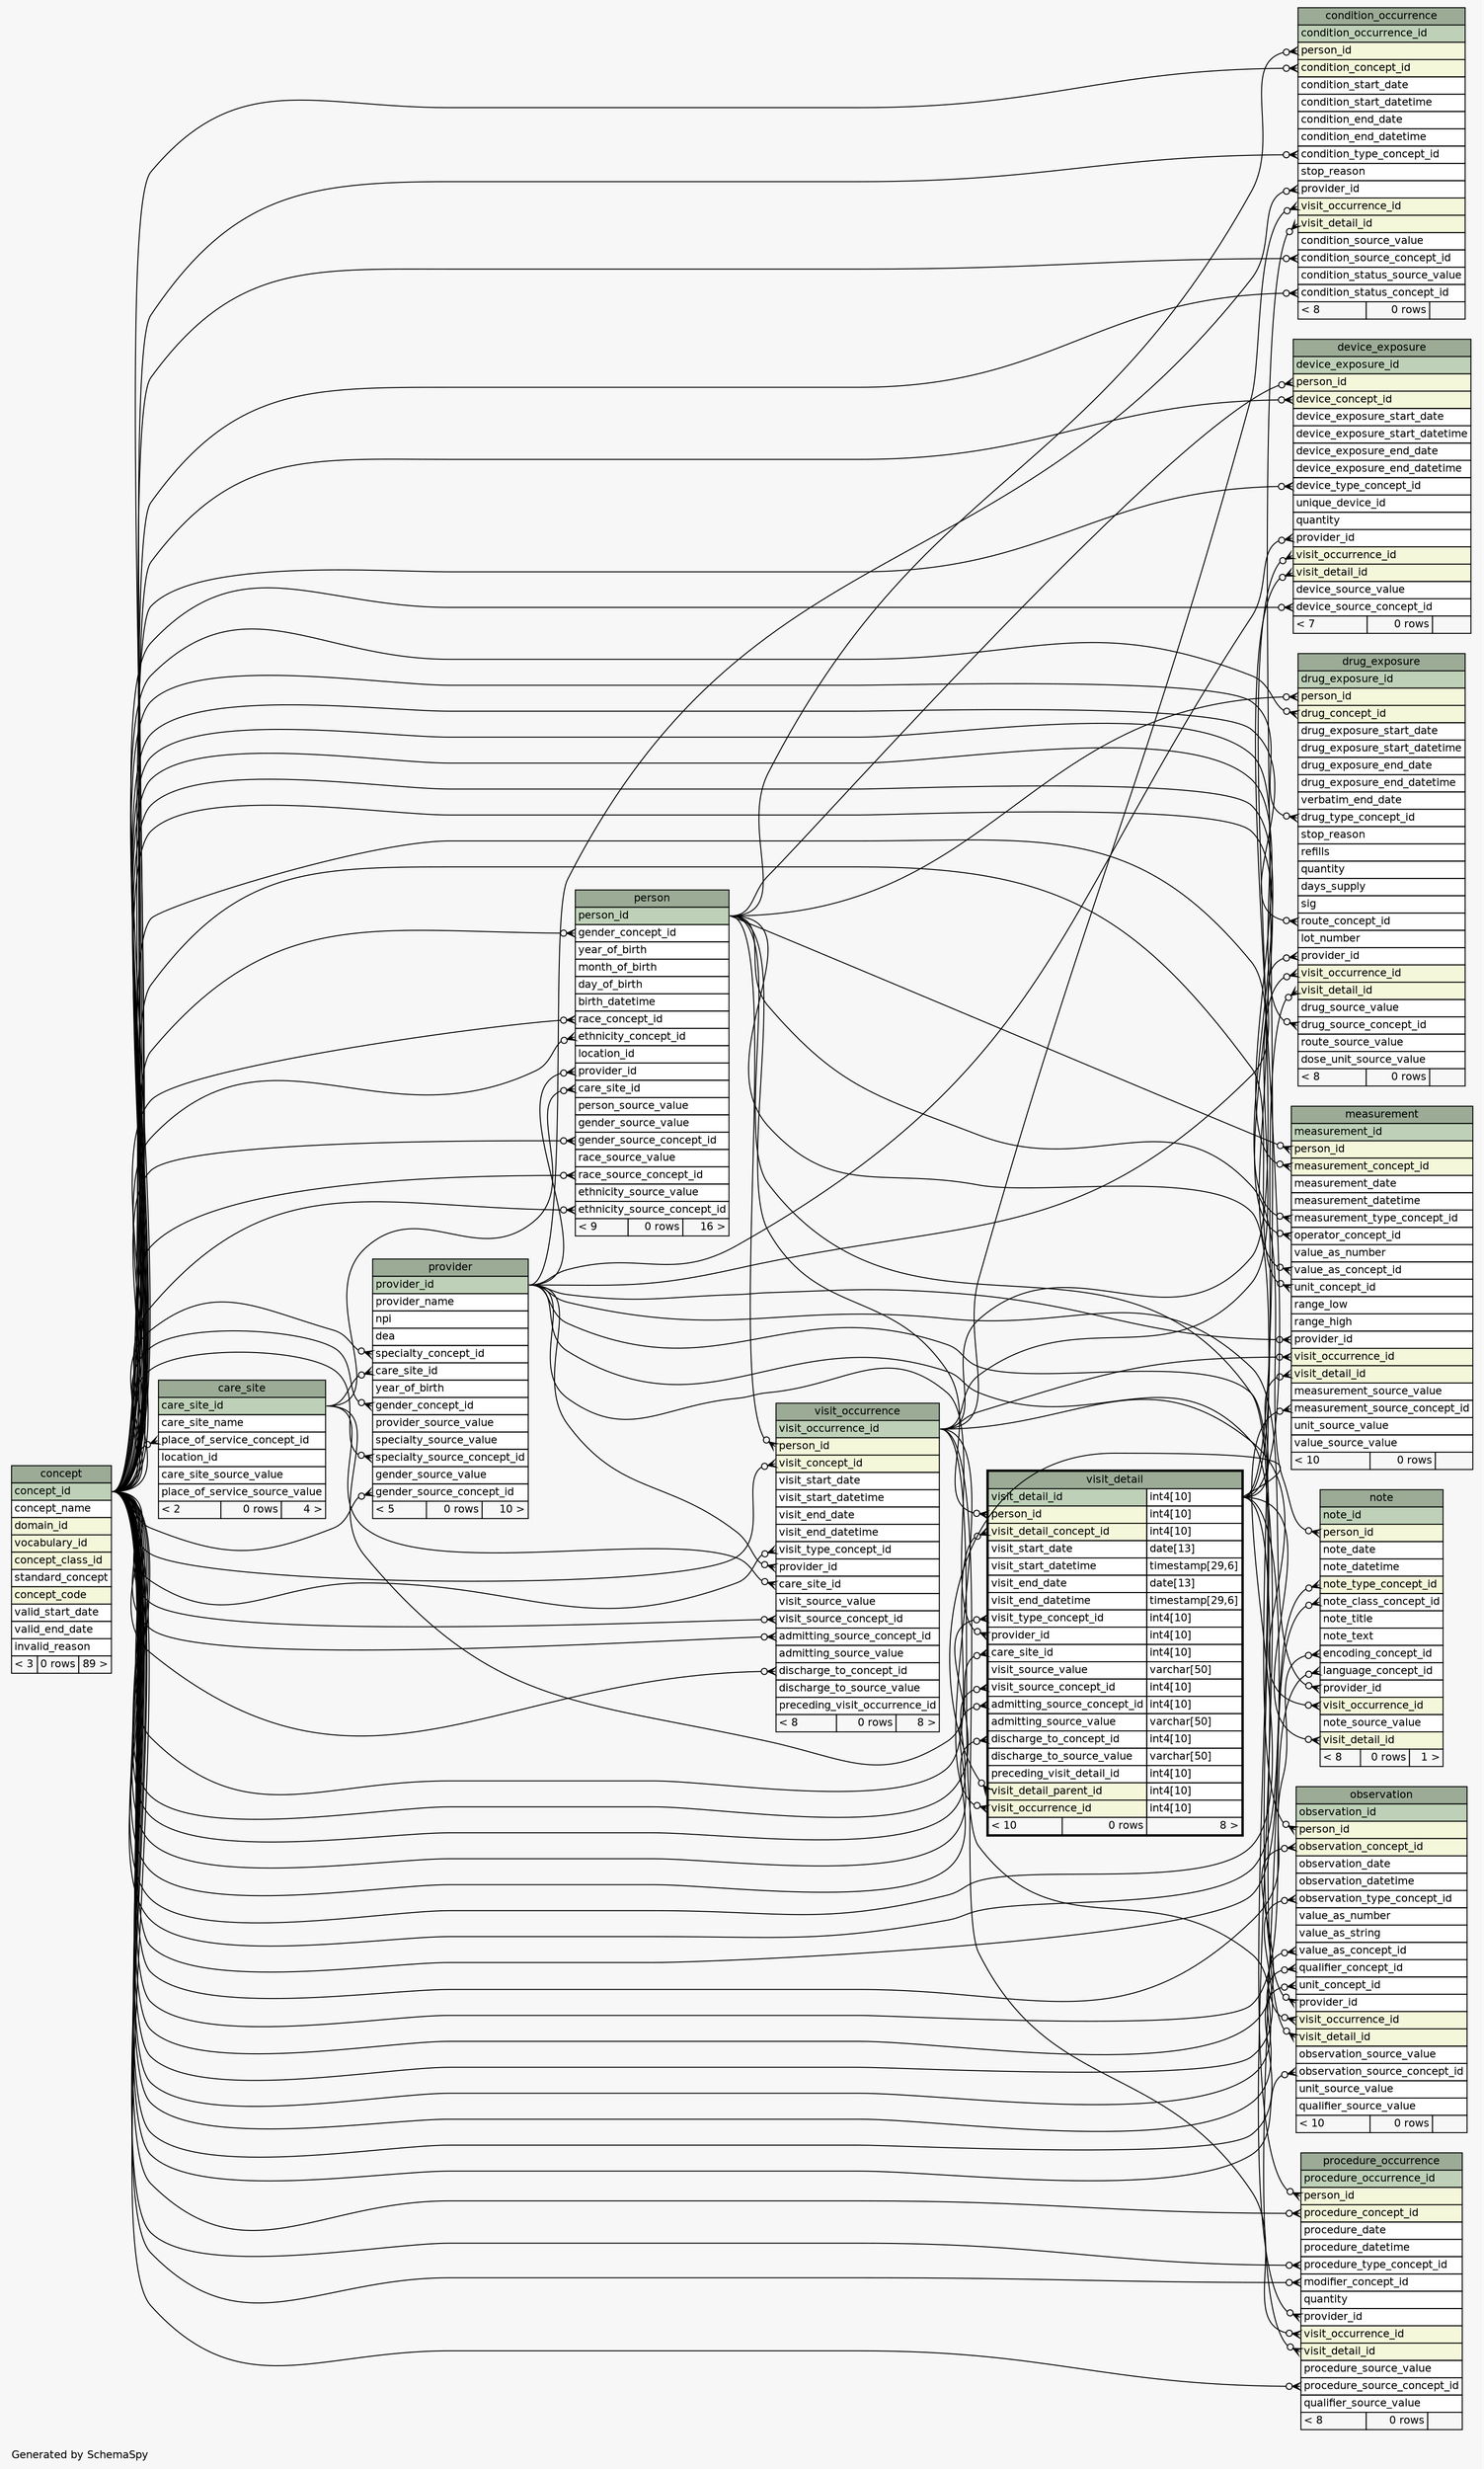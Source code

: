 // dot 2.38.0 on Linux 4.10.0-32-generic
// SchemaSpy rev 590
digraph "oneDegreeRelationshipsDiagram" {
  graph [
    rankdir="RL"
    bgcolor="#f7f7f7"
    label="\nGenerated by SchemaSpy"
    labeljust="l"
    nodesep="0.18"
    ranksep="0.46"
    fontname="Helvetica"
    fontsize="11"
  ];
  node [
    fontname="Helvetica"
    fontsize="11"
    shape="plaintext"
  ];
  edge [
    arrowsize="0.8"
  ];
  "care_site":"place_of_service_concept_id":w -> "concept":"concept_id":e [arrowhead=none dir=back arrowtail=crowodot];
  "condition_occurrence":"condition_concept_id":w -> "concept":"concept_id":e [arrowhead=none dir=back arrowtail=crowodot];
  "condition_occurrence":"condition_source_concept_id":w -> "concept":"concept_id":e [arrowhead=none dir=back arrowtail=crowodot];
  "condition_occurrence":"condition_status_concept_id":w -> "concept":"concept_id":e [arrowhead=none dir=back arrowtail=crowodot];
  "condition_occurrence":"condition_type_concept_id":w -> "concept":"concept_id":e [arrowhead=none dir=back arrowtail=crowodot];
  "condition_occurrence":"person_id":w -> "person":"person_id":e [arrowhead=none dir=back arrowtail=crowodot];
  "condition_occurrence":"provider_id":w -> "provider":"provider_id":e [arrowhead=none dir=back arrowtail=crowodot];
  "condition_occurrence":"visit_detail_id":w -> "visit_detail":"visit_detail_id.type":e [arrowhead=none dir=back arrowtail=crowodot];
  "condition_occurrence":"visit_occurrence_id":w -> "visit_occurrence":"visit_occurrence_id":e [arrowhead=none dir=back arrowtail=crowodot];
  "device_exposure":"device_concept_id":w -> "concept":"concept_id":e [arrowhead=none dir=back arrowtail=crowodot];
  "device_exposure":"device_source_concept_id":w -> "concept":"concept_id":e [arrowhead=none dir=back arrowtail=crowodot];
  "device_exposure":"device_type_concept_id":w -> "concept":"concept_id":e [arrowhead=none dir=back arrowtail=crowodot];
  "device_exposure":"person_id":w -> "person":"person_id":e [arrowhead=none dir=back arrowtail=crowodot];
  "device_exposure":"provider_id":w -> "provider":"provider_id":e [arrowhead=none dir=back arrowtail=crowodot];
  "device_exposure":"visit_detail_id":w -> "visit_detail":"visit_detail_id.type":e [arrowhead=none dir=back arrowtail=crowodot];
  "device_exposure":"visit_occurrence_id":w -> "visit_occurrence":"visit_occurrence_id":e [arrowhead=none dir=back arrowtail=crowodot];
  "drug_exposure":"drug_concept_id":w -> "concept":"concept_id":e [arrowhead=none dir=back arrowtail=crowodot];
  "drug_exposure":"drug_source_concept_id":w -> "concept":"concept_id":e [arrowhead=none dir=back arrowtail=crowodot];
  "drug_exposure":"drug_type_concept_id":w -> "concept":"concept_id":e [arrowhead=none dir=back arrowtail=crowodot];
  "drug_exposure":"person_id":w -> "person":"person_id":e [arrowhead=none dir=back arrowtail=crowodot];
  "drug_exposure":"provider_id":w -> "provider":"provider_id":e [arrowhead=none dir=back arrowtail=crowodot];
  "drug_exposure":"route_concept_id":w -> "concept":"concept_id":e [arrowhead=none dir=back arrowtail=crowodot];
  "drug_exposure":"visit_detail_id":w -> "visit_detail":"visit_detail_id.type":e [arrowhead=none dir=back arrowtail=crowodot];
  "drug_exposure":"visit_occurrence_id":w -> "visit_occurrence":"visit_occurrence_id":e [arrowhead=none dir=back arrowtail=crowodot];
  "measurement":"measurement_concept_id":w -> "concept":"concept_id":e [arrowhead=none dir=back arrowtail=crowodot];
  "measurement":"measurement_source_concept_id":w -> "concept":"concept_id":e [arrowhead=none dir=back arrowtail=crowodot];
  "measurement":"measurement_type_concept_id":w -> "concept":"concept_id":e [arrowhead=none dir=back arrowtail=crowodot];
  "measurement":"operator_concept_id":w -> "concept":"concept_id":e [arrowhead=none dir=back arrowtail=crowodot];
  "measurement":"person_id":w -> "person":"person_id":e [arrowhead=none dir=back arrowtail=crowodot];
  "measurement":"provider_id":w -> "provider":"provider_id":e [arrowhead=none dir=back arrowtail=crowodot];
  "measurement":"unit_concept_id":w -> "concept":"concept_id":e [arrowhead=none dir=back arrowtail=crowodot];
  "measurement":"value_as_concept_id":w -> "concept":"concept_id":e [arrowhead=none dir=back arrowtail=crowodot];
  "measurement":"visit_detail_id":w -> "visit_detail":"visit_detail_id.type":e [arrowhead=none dir=back arrowtail=crowodot];
  "measurement":"visit_occurrence_id":w -> "visit_occurrence":"visit_occurrence_id":e [arrowhead=none dir=back arrowtail=crowodot];
  "note":"encoding_concept_id":w -> "concept":"concept_id":e [arrowhead=none dir=back arrowtail=crowodot];
  "note":"language_concept_id":w -> "concept":"concept_id":e [arrowhead=none dir=back arrowtail=crowodot];
  "note":"note_class_concept_id":w -> "concept":"concept_id":e [arrowhead=none dir=back arrowtail=crowodot];
  "note":"note_type_concept_id":w -> "concept":"concept_id":e [arrowhead=none dir=back arrowtail=crowodot];
  "note":"person_id":w -> "person":"person_id":e [arrowhead=none dir=back arrowtail=crowodot];
  "note":"provider_id":w -> "provider":"provider_id":e [arrowhead=none dir=back arrowtail=crowodot];
  "note":"visit_detail_id":w -> "visit_detail":"visit_detail_id.type":e [arrowhead=none dir=back arrowtail=crowodot];
  "note":"visit_occurrence_id":w -> "visit_occurrence":"visit_occurrence_id":e [arrowhead=none dir=back arrowtail=crowodot];
  "observation":"observation_concept_id":w -> "concept":"concept_id":e [arrowhead=none dir=back arrowtail=crowodot];
  "observation":"observation_source_concept_id":w -> "concept":"concept_id":e [arrowhead=none dir=back arrowtail=crowodot];
  "observation":"observation_type_concept_id":w -> "concept":"concept_id":e [arrowhead=none dir=back arrowtail=crowodot];
  "observation":"person_id":w -> "person":"person_id":e [arrowhead=none dir=back arrowtail=crowodot];
  "observation":"provider_id":w -> "provider":"provider_id":e [arrowhead=none dir=back arrowtail=crowodot];
  "observation":"qualifier_concept_id":w -> "concept":"concept_id":e [arrowhead=none dir=back arrowtail=crowodot];
  "observation":"unit_concept_id":w -> "concept":"concept_id":e [arrowhead=none dir=back arrowtail=crowodot];
  "observation":"value_as_concept_id":w -> "concept":"concept_id":e [arrowhead=none dir=back arrowtail=crowodot];
  "observation":"visit_detail_id":w -> "visit_detail":"visit_detail_id.type":e [arrowhead=none dir=back arrowtail=crowodot];
  "observation":"visit_occurrence_id":w -> "visit_occurrence":"visit_occurrence_id":e [arrowhead=none dir=back arrowtail=crowodot];
  "person":"care_site_id":w -> "care_site":"care_site_id":e [arrowhead=none dir=back arrowtail=crowodot];
  "person":"ethnicity_concept_id":w -> "concept":"concept_id":e [arrowhead=none dir=back arrowtail=crowodot];
  "person":"ethnicity_source_concept_id":w -> "concept":"concept_id":e [arrowhead=none dir=back arrowtail=crowodot];
  "person":"gender_concept_id":w -> "concept":"concept_id":e [arrowhead=none dir=back arrowtail=crowodot];
  "person":"gender_source_concept_id":w -> "concept":"concept_id":e [arrowhead=none dir=back arrowtail=crowodot];
  "person":"provider_id":w -> "provider":"provider_id":e [arrowhead=none dir=back arrowtail=crowodot];
  "person":"race_concept_id":w -> "concept":"concept_id":e [arrowhead=none dir=back arrowtail=crowodot];
  "person":"race_source_concept_id":w -> "concept":"concept_id":e [arrowhead=none dir=back arrowtail=crowodot];
  "procedure_occurrence":"modifier_concept_id":w -> "concept":"concept_id":e [arrowhead=none dir=back arrowtail=crowodot];
  "procedure_occurrence":"person_id":w -> "person":"person_id":e [arrowhead=none dir=back arrowtail=crowodot];
  "procedure_occurrence":"procedure_concept_id":w -> "concept":"concept_id":e [arrowhead=none dir=back arrowtail=crowodot];
  "procedure_occurrence":"procedure_source_concept_id":w -> "concept":"concept_id":e [arrowhead=none dir=back arrowtail=crowodot];
  "procedure_occurrence":"procedure_type_concept_id":w -> "concept":"concept_id":e [arrowhead=none dir=back arrowtail=crowodot];
  "procedure_occurrence":"provider_id":w -> "provider":"provider_id":e [arrowhead=none dir=back arrowtail=crowodot];
  "procedure_occurrence":"visit_detail_id":w -> "visit_detail":"visit_detail_id.type":e [arrowhead=none dir=back arrowtail=crowodot];
  "procedure_occurrence":"visit_occurrence_id":w -> "visit_occurrence":"visit_occurrence_id":e [arrowhead=none dir=back arrowtail=crowodot];
  "provider":"care_site_id":w -> "care_site":"care_site_id":e [arrowhead=none dir=back arrowtail=crowodot];
  "provider":"gender_concept_id":w -> "concept":"concept_id":e [arrowhead=none dir=back arrowtail=crowodot];
  "provider":"gender_source_concept_id":w -> "concept":"concept_id":e [arrowhead=none dir=back arrowtail=crowodot];
  "provider":"specialty_concept_id":w -> "concept":"concept_id":e [arrowhead=none dir=back arrowtail=crowodot];
  "provider":"specialty_source_concept_id":w -> "concept":"concept_id":e [arrowhead=none dir=back arrowtail=crowodot];
  "visit_detail":"admitting_source_concept_id":w -> "concept":"concept_id":e [arrowhead=none dir=back arrowtail=crowodot];
  "visit_detail":"care_site_id":w -> "care_site":"care_site_id":e [arrowhead=none dir=back arrowtail=crowodot];
  "visit_detail":"discharge_to_concept_id":w -> "concept":"concept_id":e [arrowhead=none dir=back arrowtail=crowodot];
  "visit_detail":"person_id":w -> "person":"person_id":e [arrowhead=none dir=back arrowtail=crowodot];
  "visit_detail":"provider_id":w -> "provider":"provider_id":e [arrowhead=none dir=back arrowtail=crowodot];
  "visit_detail":"visit_detail_concept_id":w -> "concept":"concept_id":e [arrowhead=none dir=back arrowtail=crowodot];
  "visit_detail":"visit_detail_parent_id":w -> "visit_detail":"visit_detail_id.type":e [arrowhead=none dir=back arrowtail=crowodot];
  "visit_detail":"visit_occurrence_id":w -> "visit_occurrence":"visit_occurrence_id":e [arrowhead=none dir=back arrowtail=crowodot];
  "visit_detail":"visit_source_concept_id":w -> "concept":"concept_id":e [arrowhead=none dir=back arrowtail=crowodot];
  "visit_detail":"visit_type_concept_id":w -> "concept":"concept_id":e [arrowhead=none dir=back arrowtail=crowodot];
  "visit_occurrence":"admitting_source_concept_id":w -> "concept":"concept_id":e [arrowhead=none dir=back arrowtail=crowodot];
  "visit_occurrence":"care_site_id":w -> "care_site":"care_site_id":e [arrowhead=none dir=back arrowtail=crowodot];
  "visit_occurrence":"discharge_to_concept_id":w -> "concept":"concept_id":e [arrowhead=none dir=back arrowtail=crowodot];
  "visit_occurrence":"person_id":w -> "person":"person_id":e [arrowhead=none dir=back arrowtail=crowodot];
  "visit_occurrence":"provider_id":w -> "provider":"provider_id":e [arrowhead=none dir=back arrowtail=crowodot];
  "visit_occurrence":"visit_concept_id":w -> "concept":"concept_id":e [arrowhead=none dir=back arrowtail=crowodot];
  "visit_occurrence":"visit_source_concept_id":w -> "concept":"concept_id":e [arrowhead=none dir=back arrowtail=crowodot];
  "visit_occurrence":"visit_type_concept_id":w -> "concept":"concept_id":e [arrowhead=none dir=back arrowtail=crowodot];
  "care_site" [
    label=<
    <TABLE BORDER="0" CELLBORDER="1" CELLSPACING="0" BGCOLOR="#ffffff">
      <TR><TD COLSPAN="3" BGCOLOR="#9bab96" ALIGN="CENTER">care_site</TD></TR>
      <TR><TD PORT="care_site_id" COLSPAN="3" BGCOLOR="#bed1b8" ALIGN="LEFT">care_site_id</TD></TR>
      <TR><TD PORT="care_site_name" COLSPAN="3" ALIGN="LEFT">care_site_name</TD></TR>
      <TR><TD PORT="place_of_service_concept_id" COLSPAN="3" ALIGN="LEFT">place_of_service_concept_id</TD></TR>
      <TR><TD PORT="location_id" COLSPAN="3" ALIGN="LEFT">location_id</TD></TR>
      <TR><TD PORT="care_site_source_value" COLSPAN="3" ALIGN="LEFT">care_site_source_value</TD></TR>
      <TR><TD PORT="place_of_service_source_value" COLSPAN="3" ALIGN="LEFT">place_of_service_source_value</TD></TR>
      <TR><TD ALIGN="LEFT" BGCOLOR="#f7f7f7">&lt; 2</TD><TD ALIGN="RIGHT" BGCOLOR="#f7f7f7">0 rows</TD><TD ALIGN="RIGHT" BGCOLOR="#f7f7f7">4 &gt;</TD></TR>
    </TABLE>>
    URL="care_site.html"
    tooltip="care_site"
  ];
  "concept" [
    label=<
    <TABLE BORDER="0" CELLBORDER="1" CELLSPACING="0" BGCOLOR="#ffffff">
      <TR><TD COLSPAN="3" BGCOLOR="#9bab96" ALIGN="CENTER">concept</TD></TR>
      <TR><TD PORT="concept_id" COLSPAN="3" BGCOLOR="#bed1b8" ALIGN="LEFT">concept_id</TD></TR>
      <TR><TD PORT="concept_name" COLSPAN="3" ALIGN="LEFT">concept_name</TD></TR>
      <TR><TD PORT="domain_id" COLSPAN="3" BGCOLOR="#f4f7da" ALIGN="LEFT">domain_id</TD></TR>
      <TR><TD PORT="vocabulary_id" COLSPAN="3" BGCOLOR="#f4f7da" ALIGN="LEFT">vocabulary_id</TD></TR>
      <TR><TD PORT="concept_class_id" COLSPAN="3" BGCOLOR="#f4f7da" ALIGN="LEFT">concept_class_id</TD></TR>
      <TR><TD PORT="standard_concept" COLSPAN="3" ALIGN="LEFT">standard_concept</TD></TR>
      <TR><TD PORT="concept_code" COLSPAN="3" BGCOLOR="#f4f7da" ALIGN="LEFT">concept_code</TD></TR>
      <TR><TD PORT="valid_start_date" COLSPAN="3" ALIGN="LEFT">valid_start_date</TD></TR>
      <TR><TD PORT="valid_end_date" COLSPAN="3" ALIGN="LEFT">valid_end_date</TD></TR>
      <TR><TD PORT="invalid_reason" COLSPAN="3" ALIGN="LEFT">invalid_reason</TD></TR>
      <TR><TD ALIGN="LEFT" BGCOLOR="#f7f7f7">&lt; 3</TD><TD ALIGN="RIGHT" BGCOLOR="#f7f7f7">0 rows</TD><TD ALIGN="RIGHT" BGCOLOR="#f7f7f7">89 &gt;</TD></TR>
    </TABLE>>
    URL="concept.html"
    tooltip="concept"
  ];
  "condition_occurrence" [
    label=<
    <TABLE BORDER="0" CELLBORDER="1" CELLSPACING="0" BGCOLOR="#ffffff">
      <TR><TD COLSPAN="3" BGCOLOR="#9bab96" ALIGN="CENTER">condition_occurrence</TD></TR>
      <TR><TD PORT="condition_occurrence_id" COLSPAN="3" BGCOLOR="#bed1b8" ALIGN="LEFT">condition_occurrence_id</TD></TR>
      <TR><TD PORT="person_id" COLSPAN="3" BGCOLOR="#f4f7da" ALIGN="LEFT">person_id</TD></TR>
      <TR><TD PORT="condition_concept_id" COLSPAN="3" BGCOLOR="#f4f7da" ALIGN="LEFT">condition_concept_id</TD></TR>
      <TR><TD PORT="condition_start_date" COLSPAN="3" ALIGN="LEFT">condition_start_date</TD></TR>
      <TR><TD PORT="condition_start_datetime" COLSPAN="3" ALIGN="LEFT">condition_start_datetime</TD></TR>
      <TR><TD PORT="condition_end_date" COLSPAN="3" ALIGN="LEFT">condition_end_date</TD></TR>
      <TR><TD PORT="condition_end_datetime" COLSPAN="3" ALIGN="LEFT">condition_end_datetime</TD></TR>
      <TR><TD PORT="condition_type_concept_id" COLSPAN="3" ALIGN="LEFT">condition_type_concept_id</TD></TR>
      <TR><TD PORT="stop_reason" COLSPAN="3" ALIGN="LEFT">stop_reason</TD></TR>
      <TR><TD PORT="provider_id" COLSPAN="3" ALIGN="LEFT">provider_id</TD></TR>
      <TR><TD PORT="visit_occurrence_id" COLSPAN="3" BGCOLOR="#f4f7da" ALIGN="LEFT">visit_occurrence_id</TD></TR>
      <TR><TD PORT="visit_detail_id" COLSPAN="3" BGCOLOR="#f4f7da" ALIGN="LEFT">visit_detail_id</TD></TR>
      <TR><TD PORT="condition_source_value" COLSPAN="3" ALIGN="LEFT">condition_source_value</TD></TR>
      <TR><TD PORT="condition_source_concept_id" COLSPAN="3" ALIGN="LEFT">condition_source_concept_id</TD></TR>
      <TR><TD PORT="condition_status_source_value" COLSPAN="3" ALIGN="LEFT">condition_status_source_value</TD></TR>
      <TR><TD PORT="condition_status_concept_id" COLSPAN="3" ALIGN="LEFT">condition_status_concept_id</TD></TR>
      <TR><TD ALIGN="LEFT" BGCOLOR="#f7f7f7">&lt; 8</TD><TD ALIGN="RIGHT" BGCOLOR="#f7f7f7">0 rows</TD><TD ALIGN="RIGHT" BGCOLOR="#f7f7f7">  </TD></TR>
    </TABLE>>
    URL="condition_occurrence.html"
    tooltip="condition_occurrence"
  ];
  "device_exposure" [
    label=<
    <TABLE BORDER="0" CELLBORDER="1" CELLSPACING="0" BGCOLOR="#ffffff">
      <TR><TD COLSPAN="3" BGCOLOR="#9bab96" ALIGN="CENTER">device_exposure</TD></TR>
      <TR><TD PORT="device_exposure_id" COLSPAN="3" BGCOLOR="#bed1b8" ALIGN="LEFT">device_exposure_id</TD></TR>
      <TR><TD PORT="person_id" COLSPAN="3" BGCOLOR="#f4f7da" ALIGN="LEFT">person_id</TD></TR>
      <TR><TD PORT="device_concept_id" COLSPAN="3" BGCOLOR="#f4f7da" ALIGN="LEFT">device_concept_id</TD></TR>
      <TR><TD PORT="device_exposure_start_date" COLSPAN="3" ALIGN="LEFT">device_exposure_start_date</TD></TR>
      <TR><TD PORT="device_exposure_start_datetime" COLSPAN="3" ALIGN="LEFT">device_exposure_start_datetime</TD></TR>
      <TR><TD PORT="device_exposure_end_date" COLSPAN="3" ALIGN="LEFT">device_exposure_end_date</TD></TR>
      <TR><TD PORT="device_exposure_end_datetime" COLSPAN="3" ALIGN="LEFT">device_exposure_end_datetime</TD></TR>
      <TR><TD PORT="device_type_concept_id" COLSPAN="3" ALIGN="LEFT">device_type_concept_id</TD></TR>
      <TR><TD PORT="unique_device_id" COLSPAN="3" ALIGN="LEFT">unique_device_id</TD></TR>
      <TR><TD PORT="quantity" COLSPAN="3" ALIGN="LEFT">quantity</TD></TR>
      <TR><TD PORT="provider_id" COLSPAN="3" ALIGN="LEFT">provider_id</TD></TR>
      <TR><TD PORT="visit_occurrence_id" COLSPAN="3" BGCOLOR="#f4f7da" ALIGN="LEFT">visit_occurrence_id</TD></TR>
      <TR><TD PORT="visit_detail_id" COLSPAN="3" BGCOLOR="#f4f7da" ALIGN="LEFT">visit_detail_id</TD></TR>
      <TR><TD PORT="device_source_value" COLSPAN="3" ALIGN="LEFT">device_source_value</TD></TR>
      <TR><TD PORT="device_source_concept_id" COLSPAN="3" ALIGN="LEFT">device_source_concept_id</TD></TR>
      <TR><TD ALIGN="LEFT" BGCOLOR="#f7f7f7">&lt; 7</TD><TD ALIGN="RIGHT" BGCOLOR="#f7f7f7">0 rows</TD><TD ALIGN="RIGHT" BGCOLOR="#f7f7f7">  </TD></TR>
    </TABLE>>
    URL="device_exposure.html"
    tooltip="device_exposure"
  ];
  "drug_exposure" [
    label=<
    <TABLE BORDER="0" CELLBORDER="1" CELLSPACING="0" BGCOLOR="#ffffff">
      <TR><TD COLSPAN="3" BGCOLOR="#9bab96" ALIGN="CENTER">drug_exposure</TD></TR>
      <TR><TD PORT="drug_exposure_id" COLSPAN="3" BGCOLOR="#bed1b8" ALIGN="LEFT">drug_exposure_id</TD></TR>
      <TR><TD PORT="person_id" COLSPAN="3" BGCOLOR="#f4f7da" ALIGN="LEFT">person_id</TD></TR>
      <TR><TD PORT="drug_concept_id" COLSPAN="3" BGCOLOR="#f4f7da" ALIGN="LEFT">drug_concept_id</TD></TR>
      <TR><TD PORT="drug_exposure_start_date" COLSPAN="3" ALIGN="LEFT">drug_exposure_start_date</TD></TR>
      <TR><TD PORT="drug_exposure_start_datetime" COLSPAN="3" ALIGN="LEFT">drug_exposure_start_datetime</TD></TR>
      <TR><TD PORT="drug_exposure_end_date" COLSPAN="3" ALIGN="LEFT">drug_exposure_end_date</TD></TR>
      <TR><TD PORT="drug_exposure_end_datetime" COLSPAN="3" ALIGN="LEFT">drug_exposure_end_datetime</TD></TR>
      <TR><TD PORT="verbatim_end_date" COLSPAN="3" ALIGN="LEFT">verbatim_end_date</TD></TR>
      <TR><TD PORT="drug_type_concept_id" COLSPAN="3" ALIGN="LEFT">drug_type_concept_id</TD></TR>
      <TR><TD PORT="stop_reason" COLSPAN="3" ALIGN="LEFT">stop_reason</TD></TR>
      <TR><TD PORT="refills" COLSPAN="3" ALIGN="LEFT">refills</TD></TR>
      <TR><TD PORT="quantity" COLSPAN="3" ALIGN="LEFT">quantity</TD></TR>
      <TR><TD PORT="days_supply" COLSPAN="3" ALIGN="LEFT">days_supply</TD></TR>
      <TR><TD PORT="sig" COLSPAN="3" ALIGN="LEFT">sig</TD></TR>
      <TR><TD PORT="route_concept_id" COLSPAN="3" ALIGN="LEFT">route_concept_id</TD></TR>
      <TR><TD PORT="lot_number" COLSPAN="3" ALIGN="LEFT">lot_number</TD></TR>
      <TR><TD PORT="provider_id" COLSPAN="3" ALIGN="LEFT">provider_id</TD></TR>
      <TR><TD PORT="visit_occurrence_id" COLSPAN="3" BGCOLOR="#f4f7da" ALIGN="LEFT">visit_occurrence_id</TD></TR>
      <TR><TD PORT="visit_detail_id" COLSPAN="3" BGCOLOR="#f4f7da" ALIGN="LEFT">visit_detail_id</TD></TR>
      <TR><TD PORT="drug_source_value" COLSPAN="3" ALIGN="LEFT">drug_source_value</TD></TR>
      <TR><TD PORT="drug_source_concept_id" COLSPAN="3" ALIGN="LEFT">drug_source_concept_id</TD></TR>
      <TR><TD PORT="route_source_value" COLSPAN="3" ALIGN="LEFT">route_source_value</TD></TR>
      <TR><TD PORT="dose_unit_source_value" COLSPAN="3" ALIGN="LEFT">dose_unit_source_value</TD></TR>
      <TR><TD ALIGN="LEFT" BGCOLOR="#f7f7f7">&lt; 8</TD><TD ALIGN="RIGHT" BGCOLOR="#f7f7f7">0 rows</TD><TD ALIGN="RIGHT" BGCOLOR="#f7f7f7">  </TD></TR>
    </TABLE>>
    URL="drug_exposure.html"
    tooltip="drug_exposure"
  ];
  "measurement" [
    label=<
    <TABLE BORDER="0" CELLBORDER="1" CELLSPACING="0" BGCOLOR="#ffffff">
      <TR><TD COLSPAN="3" BGCOLOR="#9bab96" ALIGN="CENTER">measurement</TD></TR>
      <TR><TD PORT="measurement_id" COLSPAN="3" BGCOLOR="#bed1b8" ALIGN="LEFT">measurement_id</TD></TR>
      <TR><TD PORT="person_id" COLSPAN="3" BGCOLOR="#f4f7da" ALIGN="LEFT">person_id</TD></TR>
      <TR><TD PORT="measurement_concept_id" COLSPAN="3" BGCOLOR="#f4f7da" ALIGN="LEFT">measurement_concept_id</TD></TR>
      <TR><TD PORT="measurement_date" COLSPAN="3" ALIGN="LEFT">measurement_date</TD></TR>
      <TR><TD PORT="measurement_datetime" COLSPAN="3" ALIGN="LEFT">measurement_datetime</TD></TR>
      <TR><TD PORT="measurement_type_concept_id" COLSPAN="3" ALIGN="LEFT">measurement_type_concept_id</TD></TR>
      <TR><TD PORT="operator_concept_id" COLSPAN="3" ALIGN="LEFT">operator_concept_id</TD></TR>
      <TR><TD PORT="value_as_number" COLSPAN="3" ALIGN="LEFT">value_as_number</TD></TR>
      <TR><TD PORT="value_as_concept_id" COLSPAN="3" ALIGN="LEFT">value_as_concept_id</TD></TR>
      <TR><TD PORT="unit_concept_id" COLSPAN="3" ALIGN="LEFT">unit_concept_id</TD></TR>
      <TR><TD PORT="range_low" COLSPAN="3" ALIGN="LEFT">range_low</TD></TR>
      <TR><TD PORT="range_high" COLSPAN="3" ALIGN="LEFT">range_high</TD></TR>
      <TR><TD PORT="provider_id" COLSPAN="3" ALIGN="LEFT">provider_id</TD></TR>
      <TR><TD PORT="visit_occurrence_id" COLSPAN="3" BGCOLOR="#f4f7da" ALIGN="LEFT">visit_occurrence_id</TD></TR>
      <TR><TD PORT="visit_detail_id" COLSPAN="3" BGCOLOR="#f4f7da" ALIGN="LEFT">visit_detail_id</TD></TR>
      <TR><TD PORT="measurement_source_value" COLSPAN="3" ALIGN="LEFT">measurement_source_value</TD></TR>
      <TR><TD PORT="measurement_source_concept_id" COLSPAN="3" ALIGN="LEFT">measurement_source_concept_id</TD></TR>
      <TR><TD PORT="unit_source_value" COLSPAN="3" ALIGN="LEFT">unit_source_value</TD></TR>
      <TR><TD PORT="value_source_value" COLSPAN="3" ALIGN="LEFT">value_source_value</TD></TR>
      <TR><TD ALIGN="LEFT" BGCOLOR="#f7f7f7">&lt; 10</TD><TD ALIGN="RIGHT" BGCOLOR="#f7f7f7">0 rows</TD><TD ALIGN="RIGHT" BGCOLOR="#f7f7f7">  </TD></TR>
    </TABLE>>
    URL="measurement.html"
    tooltip="measurement"
  ];
  "note" [
    label=<
    <TABLE BORDER="0" CELLBORDER="1" CELLSPACING="0" BGCOLOR="#ffffff">
      <TR><TD COLSPAN="3" BGCOLOR="#9bab96" ALIGN="CENTER">note</TD></TR>
      <TR><TD PORT="note_id" COLSPAN="3" BGCOLOR="#bed1b8" ALIGN="LEFT">note_id</TD></TR>
      <TR><TD PORT="person_id" COLSPAN="3" BGCOLOR="#f4f7da" ALIGN="LEFT">person_id</TD></TR>
      <TR><TD PORT="note_date" COLSPAN="3" ALIGN="LEFT">note_date</TD></TR>
      <TR><TD PORT="note_datetime" COLSPAN="3" ALIGN="LEFT">note_datetime</TD></TR>
      <TR><TD PORT="note_type_concept_id" COLSPAN="3" BGCOLOR="#f4f7da" ALIGN="LEFT">note_type_concept_id</TD></TR>
      <TR><TD PORT="note_class_concept_id" COLSPAN="3" ALIGN="LEFT">note_class_concept_id</TD></TR>
      <TR><TD PORT="note_title" COLSPAN="3" ALIGN="LEFT">note_title</TD></TR>
      <TR><TD PORT="note_text" COLSPAN="3" ALIGN="LEFT">note_text</TD></TR>
      <TR><TD PORT="encoding_concept_id" COLSPAN="3" ALIGN="LEFT">encoding_concept_id</TD></TR>
      <TR><TD PORT="language_concept_id" COLSPAN="3" ALIGN="LEFT">language_concept_id</TD></TR>
      <TR><TD PORT="provider_id" COLSPAN="3" ALIGN="LEFT">provider_id</TD></TR>
      <TR><TD PORT="visit_occurrence_id" COLSPAN="3" BGCOLOR="#f4f7da" ALIGN="LEFT">visit_occurrence_id</TD></TR>
      <TR><TD PORT="note_source_value" COLSPAN="3" ALIGN="LEFT">note_source_value</TD></TR>
      <TR><TD PORT="visit_detail_id" COLSPAN="3" BGCOLOR="#f4f7da" ALIGN="LEFT">visit_detail_id</TD></TR>
      <TR><TD ALIGN="LEFT" BGCOLOR="#f7f7f7">&lt; 8</TD><TD ALIGN="RIGHT" BGCOLOR="#f7f7f7">0 rows</TD><TD ALIGN="RIGHT" BGCOLOR="#f7f7f7">1 &gt;</TD></TR>
    </TABLE>>
    URL="note.html"
    tooltip="note"
  ];
  "observation" [
    label=<
    <TABLE BORDER="0" CELLBORDER="1" CELLSPACING="0" BGCOLOR="#ffffff">
      <TR><TD COLSPAN="3" BGCOLOR="#9bab96" ALIGN="CENTER">observation</TD></TR>
      <TR><TD PORT="observation_id" COLSPAN="3" BGCOLOR="#bed1b8" ALIGN="LEFT">observation_id</TD></TR>
      <TR><TD PORT="person_id" COLSPAN="3" BGCOLOR="#f4f7da" ALIGN="LEFT">person_id</TD></TR>
      <TR><TD PORT="observation_concept_id" COLSPAN="3" BGCOLOR="#f4f7da" ALIGN="LEFT">observation_concept_id</TD></TR>
      <TR><TD PORT="observation_date" COLSPAN="3" ALIGN="LEFT">observation_date</TD></TR>
      <TR><TD PORT="observation_datetime" COLSPAN="3" ALIGN="LEFT">observation_datetime</TD></TR>
      <TR><TD PORT="observation_type_concept_id" COLSPAN="3" ALIGN="LEFT">observation_type_concept_id</TD></TR>
      <TR><TD PORT="value_as_number" COLSPAN="3" ALIGN="LEFT">value_as_number</TD></TR>
      <TR><TD PORT="value_as_string" COLSPAN="3" ALIGN="LEFT">value_as_string</TD></TR>
      <TR><TD PORT="value_as_concept_id" COLSPAN="3" ALIGN="LEFT">value_as_concept_id</TD></TR>
      <TR><TD PORT="qualifier_concept_id" COLSPAN="3" ALIGN="LEFT">qualifier_concept_id</TD></TR>
      <TR><TD PORT="unit_concept_id" COLSPAN="3" ALIGN="LEFT">unit_concept_id</TD></TR>
      <TR><TD PORT="provider_id" COLSPAN="3" ALIGN="LEFT">provider_id</TD></TR>
      <TR><TD PORT="visit_occurrence_id" COLSPAN="3" BGCOLOR="#f4f7da" ALIGN="LEFT">visit_occurrence_id</TD></TR>
      <TR><TD PORT="visit_detail_id" COLSPAN="3" BGCOLOR="#f4f7da" ALIGN="LEFT">visit_detail_id</TD></TR>
      <TR><TD PORT="observation_source_value" COLSPAN="3" ALIGN="LEFT">observation_source_value</TD></TR>
      <TR><TD PORT="observation_source_concept_id" COLSPAN="3" ALIGN="LEFT">observation_source_concept_id</TD></TR>
      <TR><TD PORT="unit_source_value" COLSPAN="3" ALIGN="LEFT">unit_source_value</TD></TR>
      <TR><TD PORT="qualifier_source_value" COLSPAN="3" ALIGN="LEFT">qualifier_source_value</TD></TR>
      <TR><TD ALIGN="LEFT" BGCOLOR="#f7f7f7">&lt; 10</TD><TD ALIGN="RIGHT" BGCOLOR="#f7f7f7">0 rows</TD><TD ALIGN="RIGHT" BGCOLOR="#f7f7f7">  </TD></TR>
    </TABLE>>
    URL="observation.html"
    tooltip="observation"
  ];
  "person" [
    label=<
    <TABLE BORDER="0" CELLBORDER="1" CELLSPACING="0" BGCOLOR="#ffffff">
      <TR><TD COLSPAN="3" BGCOLOR="#9bab96" ALIGN="CENTER">person</TD></TR>
      <TR><TD PORT="person_id" COLSPAN="3" BGCOLOR="#bed1b8" ALIGN="LEFT">person_id</TD></TR>
      <TR><TD PORT="gender_concept_id" COLSPAN="3" ALIGN="LEFT">gender_concept_id</TD></TR>
      <TR><TD PORT="year_of_birth" COLSPAN="3" ALIGN="LEFT">year_of_birth</TD></TR>
      <TR><TD PORT="month_of_birth" COLSPAN="3" ALIGN="LEFT">month_of_birth</TD></TR>
      <TR><TD PORT="day_of_birth" COLSPAN="3" ALIGN="LEFT">day_of_birth</TD></TR>
      <TR><TD PORT="birth_datetime" COLSPAN="3" ALIGN="LEFT">birth_datetime</TD></TR>
      <TR><TD PORT="race_concept_id" COLSPAN="3" ALIGN="LEFT">race_concept_id</TD></TR>
      <TR><TD PORT="ethnicity_concept_id" COLSPAN="3" ALIGN="LEFT">ethnicity_concept_id</TD></TR>
      <TR><TD PORT="location_id" COLSPAN="3" ALIGN="LEFT">location_id</TD></TR>
      <TR><TD PORT="provider_id" COLSPAN="3" ALIGN="LEFT">provider_id</TD></TR>
      <TR><TD PORT="care_site_id" COLSPAN="3" ALIGN="LEFT">care_site_id</TD></TR>
      <TR><TD PORT="person_source_value" COLSPAN="3" ALIGN="LEFT">person_source_value</TD></TR>
      <TR><TD PORT="gender_source_value" COLSPAN="3" ALIGN="LEFT">gender_source_value</TD></TR>
      <TR><TD PORT="gender_source_concept_id" COLSPAN="3" ALIGN="LEFT">gender_source_concept_id</TD></TR>
      <TR><TD PORT="race_source_value" COLSPAN="3" ALIGN="LEFT">race_source_value</TD></TR>
      <TR><TD PORT="race_source_concept_id" COLSPAN="3" ALIGN="LEFT">race_source_concept_id</TD></TR>
      <TR><TD PORT="ethnicity_source_value" COLSPAN="3" ALIGN="LEFT">ethnicity_source_value</TD></TR>
      <TR><TD PORT="ethnicity_source_concept_id" COLSPAN="3" ALIGN="LEFT">ethnicity_source_concept_id</TD></TR>
      <TR><TD ALIGN="LEFT" BGCOLOR="#f7f7f7">&lt; 9</TD><TD ALIGN="RIGHT" BGCOLOR="#f7f7f7">0 rows</TD><TD ALIGN="RIGHT" BGCOLOR="#f7f7f7">16 &gt;</TD></TR>
    </TABLE>>
    URL="person.html"
    tooltip="person"
  ];
  "procedure_occurrence" [
    label=<
    <TABLE BORDER="0" CELLBORDER="1" CELLSPACING="0" BGCOLOR="#ffffff">
      <TR><TD COLSPAN="3" BGCOLOR="#9bab96" ALIGN="CENTER">procedure_occurrence</TD></TR>
      <TR><TD PORT="procedure_occurrence_id" COLSPAN="3" BGCOLOR="#bed1b8" ALIGN="LEFT">procedure_occurrence_id</TD></TR>
      <TR><TD PORT="person_id" COLSPAN="3" BGCOLOR="#f4f7da" ALIGN="LEFT">person_id</TD></TR>
      <TR><TD PORT="procedure_concept_id" COLSPAN="3" BGCOLOR="#f4f7da" ALIGN="LEFT">procedure_concept_id</TD></TR>
      <TR><TD PORT="procedure_date" COLSPAN="3" ALIGN="LEFT">procedure_date</TD></TR>
      <TR><TD PORT="procedure_datetime" COLSPAN="3" ALIGN="LEFT">procedure_datetime</TD></TR>
      <TR><TD PORT="procedure_type_concept_id" COLSPAN="3" ALIGN="LEFT">procedure_type_concept_id</TD></TR>
      <TR><TD PORT="modifier_concept_id" COLSPAN="3" ALIGN="LEFT">modifier_concept_id</TD></TR>
      <TR><TD PORT="quantity" COLSPAN="3" ALIGN="LEFT">quantity</TD></TR>
      <TR><TD PORT="provider_id" COLSPAN="3" ALIGN="LEFT">provider_id</TD></TR>
      <TR><TD PORT="visit_occurrence_id" COLSPAN="3" BGCOLOR="#f4f7da" ALIGN="LEFT">visit_occurrence_id</TD></TR>
      <TR><TD PORT="visit_detail_id" COLSPAN="3" BGCOLOR="#f4f7da" ALIGN="LEFT">visit_detail_id</TD></TR>
      <TR><TD PORT="procedure_source_value" COLSPAN="3" ALIGN="LEFT">procedure_source_value</TD></TR>
      <TR><TD PORT="procedure_source_concept_id" COLSPAN="3" ALIGN="LEFT">procedure_source_concept_id</TD></TR>
      <TR><TD PORT="qualifier_source_value" COLSPAN="3" ALIGN="LEFT">qualifier_source_value</TD></TR>
      <TR><TD ALIGN="LEFT" BGCOLOR="#f7f7f7">&lt; 8</TD><TD ALIGN="RIGHT" BGCOLOR="#f7f7f7">0 rows</TD><TD ALIGN="RIGHT" BGCOLOR="#f7f7f7">  </TD></TR>
    </TABLE>>
    URL="procedure_occurrence.html"
    tooltip="procedure_occurrence"
  ];
  "provider" [
    label=<
    <TABLE BORDER="0" CELLBORDER="1" CELLSPACING="0" BGCOLOR="#ffffff">
      <TR><TD COLSPAN="3" BGCOLOR="#9bab96" ALIGN="CENTER">provider</TD></TR>
      <TR><TD PORT="provider_id" COLSPAN="3" BGCOLOR="#bed1b8" ALIGN="LEFT">provider_id</TD></TR>
      <TR><TD PORT="provider_name" COLSPAN="3" ALIGN="LEFT">provider_name</TD></TR>
      <TR><TD PORT="npi" COLSPAN="3" ALIGN="LEFT">npi</TD></TR>
      <TR><TD PORT="dea" COLSPAN="3" ALIGN="LEFT">dea</TD></TR>
      <TR><TD PORT="specialty_concept_id" COLSPAN="3" ALIGN="LEFT">specialty_concept_id</TD></TR>
      <TR><TD PORT="care_site_id" COLSPAN="3" ALIGN="LEFT">care_site_id</TD></TR>
      <TR><TD PORT="year_of_birth" COLSPAN="3" ALIGN="LEFT">year_of_birth</TD></TR>
      <TR><TD PORT="gender_concept_id" COLSPAN="3" ALIGN="LEFT">gender_concept_id</TD></TR>
      <TR><TD PORT="provider_source_value" COLSPAN="3" ALIGN="LEFT">provider_source_value</TD></TR>
      <TR><TD PORT="specialty_source_value" COLSPAN="3" ALIGN="LEFT">specialty_source_value</TD></TR>
      <TR><TD PORT="specialty_source_concept_id" COLSPAN="3" ALIGN="LEFT">specialty_source_concept_id</TD></TR>
      <TR><TD PORT="gender_source_value" COLSPAN="3" ALIGN="LEFT">gender_source_value</TD></TR>
      <TR><TD PORT="gender_source_concept_id" COLSPAN="3" ALIGN="LEFT">gender_source_concept_id</TD></TR>
      <TR><TD ALIGN="LEFT" BGCOLOR="#f7f7f7">&lt; 5</TD><TD ALIGN="RIGHT" BGCOLOR="#f7f7f7">0 rows</TD><TD ALIGN="RIGHT" BGCOLOR="#f7f7f7">10 &gt;</TD></TR>
    </TABLE>>
    URL="provider.html"
    tooltip="provider"
  ];
  "visit_detail" [
    label=<
    <TABLE BORDER="2" CELLBORDER="1" CELLSPACING="0" BGCOLOR="#ffffff">
      <TR><TD COLSPAN="3" BGCOLOR="#9bab96" ALIGN="CENTER">visit_detail</TD></TR>
      <TR><TD PORT="visit_detail_id" COLSPAN="2" BGCOLOR="#bed1b8" ALIGN="LEFT">visit_detail_id</TD><TD PORT="visit_detail_id.type" ALIGN="LEFT">int4[10]</TD></TR>
      <TR><TD PORT="person_id" COLSPAN="2" BGCOLOR="#f4f7da" ALIGN="LEFT">person_id</TD><TD PORT="person_id.type" ALIGN="LEFT">int4[10]</TD></TR>
      <TR><TD PORT="visit_detail_concept_id" COLSPAN="2" BGCOLOR="#f4f7da" ALIGN="LEFT">visit_detail_concept_id</TD><TD PORT="visit_detail_concept_id.type" ALIGN="LEFT">int4[10]</TD></TR>
      <TR><TD PORT="visit_start_date" COLSPAN="2" ALIGN="LEFT">visit_start_date</TD><TD PORT="visit_start_date.type" ALIGN="LEFT">date[13]</TD></TR>
      <TR><TD PORT="visit_start_datetime" COLSPAN="2" ALIGN="LEFT">visit_start_datetime</TD><TD PORT="visit_start_datetime.type" ALIGN="LEFT">timestamp[29,6]</TD></TR>
      <TR><TD PORT="visit_end_date" COLSPAN="2" ALIGN="LEFT">visit_end_date</TD><TD PORT="visit_end_date.type" ALIGN="LEFT">date[13]</TD></TR>
      <TR><TD PORT="visit_end_datetime" COLSPAN="2" ALIGN="LEFT">visit_end_datetime</TD><TD PORT="visit_end_datetime.type" ALIGN="LEFT">timestamp[29,6]</TD></TR>
      <TR><TD PORT="visit_type_concept_id" COLSPAN="2" ALIGN="LEFT">visit_type_concept_id</TD><TD PORT="visit_type_concept_id.type" ALIGN="LEFT">int4[10]</TD></TR>
      <TR><TD PORT="provider_id" COLSPAN="2" ALIGN="LEFT">provider_id</TD><TD PORT="provider_id.type" ALIGN="LEFT">int4[10]</TD></TR>
      <TR><TD PORT="care_site_id" COLSPAN="2" ALIGN="LEFT">care_site_id</TD><TD PORT="care_site_id.type" ALIGN="LEFT">int4[10]</TD></TR>
      <TR><TD PORT="visit_source_value" COLSPAN="2" ALIGN="LEFT">visit_source_value</TD><TD PORT="visit_source_value.type" ALIGN="LEFT">varchar[50]</TD></TR>
      <TR><TD PORT="visit_source_concept_id" COLSPAN="2" ALIGN="LEFT">visit_source_concept_id</TD><TD PORT="visit_source_concept_id.type" ALIGN="LEFT">int4[10]</TD></TR>
      <TR><TD PORT="admitting_source_concept_id" COLSPAN="2" ALIGN="LEFT">admitting_source_concept_id</TD><TD PORT="admitting_source_concept_id.type" ALIGN="LEFT">int4[10]</TD></TR>
      <TR><TD PORT="admitting_source_value" COLSPAN="2" ALIGN="LEFT">admitting_source_value</TD><TD PORT="admitting_source_value.type" ALIGN="LEFT">varchar[50]</TD></TR>
      <TR><TD PORT="discharge_to_concept_id" COLSPAN="2" ALIGN="LEFT">discharge_to_concept_id</TD><TD PORT="discharge_to_concept_id.type" ALIGN="LEFT">int4[10]</TD></TR>
      <TR><TD PORT="discharge_to_source_value" COLSPAN="2" ALIGN="LEFT">discharge_to_source_value</TD><TD PORT="discharge_to_source_value.type" ALIGN="LEFT">varchar[50]</TD></TR>
      <TR><TD PORT="preceding_visit_detail_id" COLSPAN="2" ALIGN="LEFT">preceding_visit_detail_id</TD><TD PORT="preceding_visit_detail_id.type" ALIGN="LEFT">int4[10]</TD></TR>
      <TR><TD PORT="visit_detail_parent_id" COLSPAN="2" BGCOLOR="#f4f7da" ALIGN="LEFT">visit_detail_parent_id</TD><TD PORT="visit_detail_parent_id.type" ALIGN="LEFT">int4[10]</TD></TR>
      <TR><TD PORT="visit_occurrence_id" COLSPAN="2" BGCOLOR="#f4f7da" ALIGN="LEFT">visit_occurrence_id</TD><TD PORT="visit_occurrence_id.type" ALIGN="LEFT">int4[10]</TD></TR>
      <TR><TD ALIGN="LEFT" BGCOLOR="#f7f7f7">&lt; 10</TD><TD ALIGN="RIGHT" BGCOLOR="#f7f7f7">0 rows</TD><TD ALIGN="RIGHT" BGCOLOR="#f7f7f7">8 &gt;</TD></TR>
    </TABLE>>
    URL="visit_detail.html"
    tooltip="visit_detail"
  ];
  "visit_occurrence" [
    label=<
    <TABLE BORDER="0" CELLBORDER="1" CELLSPACING="0" BGCOLOR="#ffffff">
      <TR><TD COLSPAN="3" BGCOLOR="#9bab96" ALIGN="CENTER">visit_occurrence</TD></TR>
      <TR><TD PORT="visit_occurrence_id" COLSPAN="3" BGCOLOR="#bed1b8" ALIGN="LEFT">visit_occurrence_id</TD></TR>
      <TR><TD PORT="person_id" COLSPAN="3" BGCOLOR="#f4f7da" ALIGN="LEFT">person_id</TD></TR>
      <TR><TD PORT="visit_concept_id" COLSPAN="3" BGCOLOR="#f4f7da" ALIGN="LEFT">visit_concept_id</TD></TR>
      <TR><TD PORT="visit_start_date" COLSPAN="3" ALIGN="LEFT">visit_start_date</TD></TR>
      <TR><TD PORT="visit_start_datetime" COLSPAN="3" ALIGN="LEFT">visit_start_datetime</TD></TR>
      <TR><TD PORT="visit_end_date" COLSPAN="3" ALIGN="LEFT">visit_end_date</TD></TR>
      <TR><TD PORT="visit_end_datetime" COLSPAN="3" ALIGN="LEFT">visit_end_datetime</TD></TR>
      <TR><TD PORT="visit_type_concept_id" COLSPAN="3" ALIGN="LEFT">visit_type_concept_id</TD></TR>
      <TR><TD PORT="provider_id" COLSPAN="3" ALIGN="LEFT">provider_id</TD></TR>
      <TR><TD PORT="care_site_id" COLSPAN="3" ALIGN="LEFT">care_site_id</TD></TR>
      <TR><TD PORT="visit_source_value" COLSPAN="3" ALIGN="LEFT">visit_source_value</TD></TR>
      <TR><TD PORT="visit_source_concept_id" COLSPAN="3" ALIGN="LEFT">visit_source_concept_id</TD></TR>
      <TR><TD PORT="admitting_source_concept_id" COLSPAN="3" ALIGN="LEFT">admitting_source_concept_id</TD></TR>
      <TR><TD PORT="admitting_source_value" COLSPAN="3" ALIGN="LEFT">admitting_source_value</TD></TR>
      <TR><TD PORT="discharge_to_concept_id" COLSPAN="3" ALIGN="LEFT">discharge_to_concept_id</TD></TR>
      <TR><TD PORT="discharge_to_source_value" COLSPAN="3" ALIGN="LEFT">discharge_to_source_value</TD></TR>
      <TR><TD PORT="preceding_visit_occurrence_id" COLSPAN="3" ALIGN="LEFT">preceding_visit_occurrence_id</TD></TR>
      <TR><TD ALIGN="LEFT" BGCOLOR="#f7f7f7">&lt; 8</TD><TD ALIGN="RIGHT" BGCOLOR="#f7f7f7">0 rows</TD><TD ALIGN="RIGHT" BGCOLOR="#f7f7f7">8 &gt;</TD></TR>
    </TABLE>>
    URL="visit_occurrence.html"
    tooltip="visit_occurrence"
  ];
}
